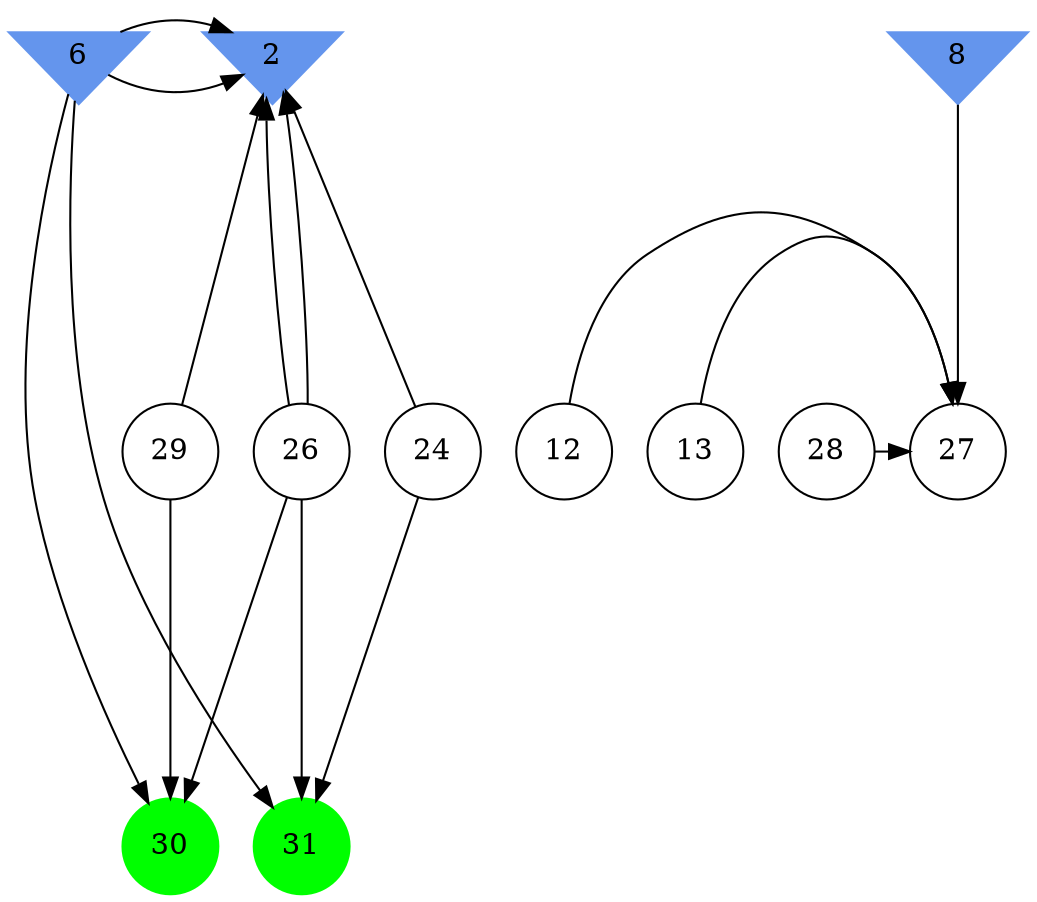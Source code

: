 digraph brain {
	ranksep=2.0;
	2 [shape=invtriangle,style=filled,color=cornflowerblue];
	6 [shape=invtriangle,style=filled,color=cornflowerblue];
	8 [shape=invtriangle,style=filled,color=cornflowerblue];
	12 [shape=circle,color=black];
	13 [shape=circle,color=black];
	24 [shape=circle,color=black];
	26 [shape=circle,color=black];
	27 [shape=circle,color=black];
	28 [shape=circle,color=black];
	29 [shape=circle,color=black];
	30 [shape=circle,style=filled,color=green];
	31 [shape=circle,style=filled,color=green];
	8	->	27;
	12	->	27;
	28	->	27;
	13	->	27;
	6	->	2;
	6	->	30;
	29	->	2;
	29	->	30;
	26	->	2;
	26	->	30;
	6	->	31;
	6	->	2;
	26	->	31;
	26	->	2;
	24	->	31;
	24	->	2;
	{ rank=same; 2; 6; 8; }
	{ rank=same; 12; 13; 24; 26; 27; 28; 29; }
	{ rank=same; 30; 31; }
}
